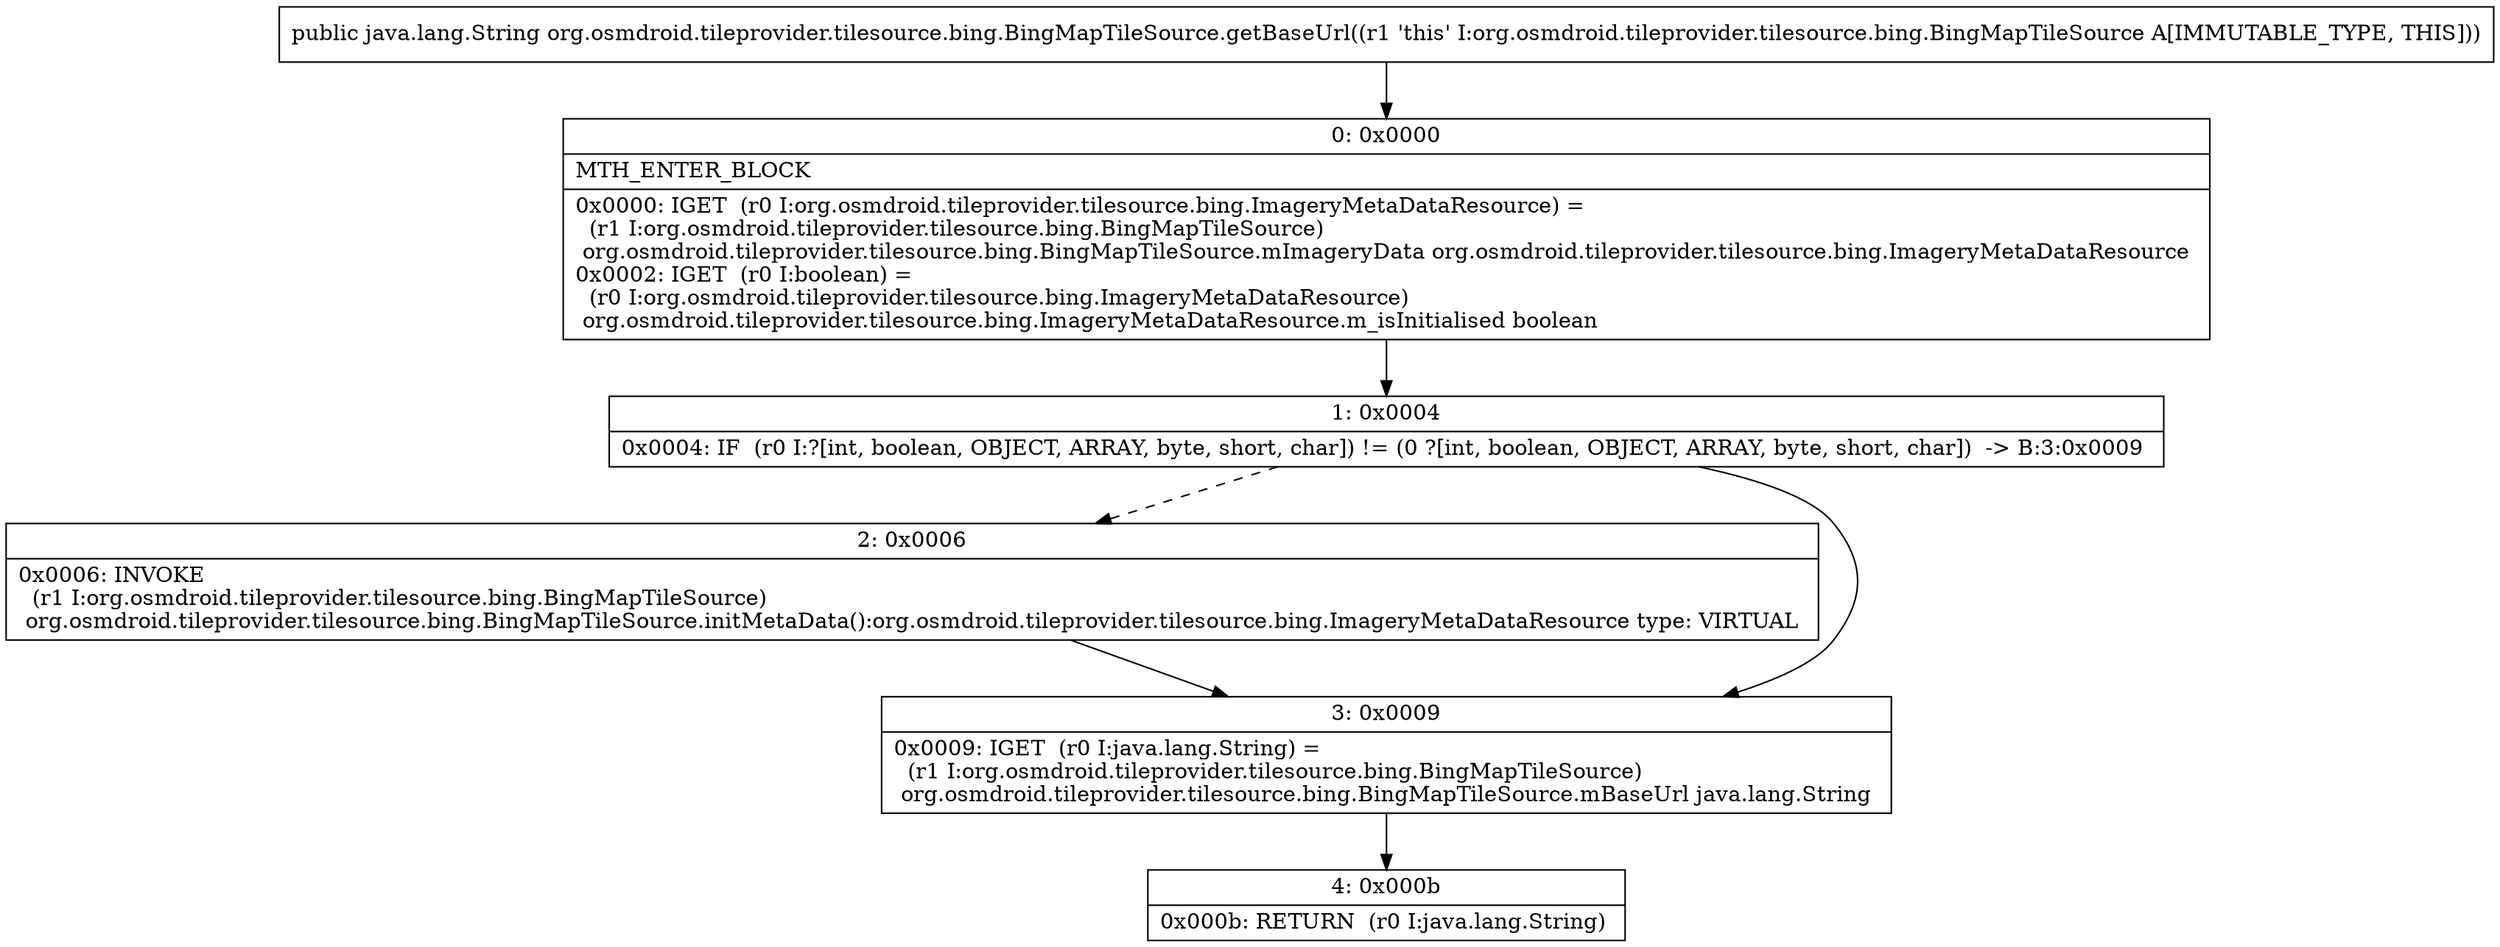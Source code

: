 digraph "CFG fororg.osmdroid.tileprovider.tilesource.bing.BingMapTileSource.getBaseUrl()Ljava\/lang\/String;" {
Node_0 [shape=record,label="{0\:\ 0x0000|MTH_ENTER_BLOCK\l|0x0000: IGET  (r0 I:org.osmdroid.tileprovider.tilesource.bing.ImageryMetaDataResource) = \l  (r1 I:org.osmdroid.tileprovider.tilesource.bing.BingMapTileSource)\l org.osmdroid.tileprovider.tilesource.bing.BingMapTileSource.mImageryData org.osmdroid.tileprovider.tilesource.bing.ImageryMetaDataResource \l0x0002: IGET  (r0 I:boolean) = \l  (r0 I:org.osmdroid.tileprovider.tilesource.bing.ImageryMetaDataResource)\l org.osmdroid.tileprovider.tilesource.bing.ImageryMetaDataResource.m_isInitialised boolean \l}"];
Node_1 [shape=record,label="{1\:\ 0x0004|0x0004: IF  (r0 I:?[int, boolean, OBJECT, ARRAY, byte, short, char]) != (0 ?[int, boolean, OBJECT, ARRAY, byte, short, char])  \-\> B:3:0x0009 \l}"];
Node_2 [shape=record,label="{2\:\ 0x0006|0x0006: INVOKE  \l  (r1 I:org.osmdroid.tileprovider.tilesource.bing.BingMapTileSource)\l org.osmdroid.tileprovider.tilesource.bing.BingMapTileSource.initMetaData():org.osmdroid.tileprovider.tilesource.bing.ImageryMetaDataResource type: VIRTUAL \l}"];
Node_3 [shape=record,label="{3\:\ 0x0009|0x0009: IGET  (r0 I:java.lang.String) = \l  (r1 I:org.osmdroid.tileprovider.tilesource.bing.BingMapTileSource)\l org.osmdroid.tileprovider.tilesource.bing.BingMapTileSource.mBaseUrl java.lang.String \l}"];
Node_4 [shape=record,label="{4\:\ 0x000b|0x000b: RETURN  (r0 I:java.lang.String) \l}"];
MethodNode[shape=record,label="{public java.lang.String org.osmdroid.tileprovider.tilesource.bing.BingMapTileSource.getBaseUrl((r1 'this' I:org.osmdroid.tileprovider.tilesource.bing.BingMapTileSource A[IMMUTABLE_TYPE, THIS])) }"];
MethodNode -> Node_0;
Node_0 -> Node_1;
Node_1 -> Node_2[style=dashed];
Node_1 -> Node_3;
Node_2 -> Node_3;
Node_3 -> Node_4;
}

